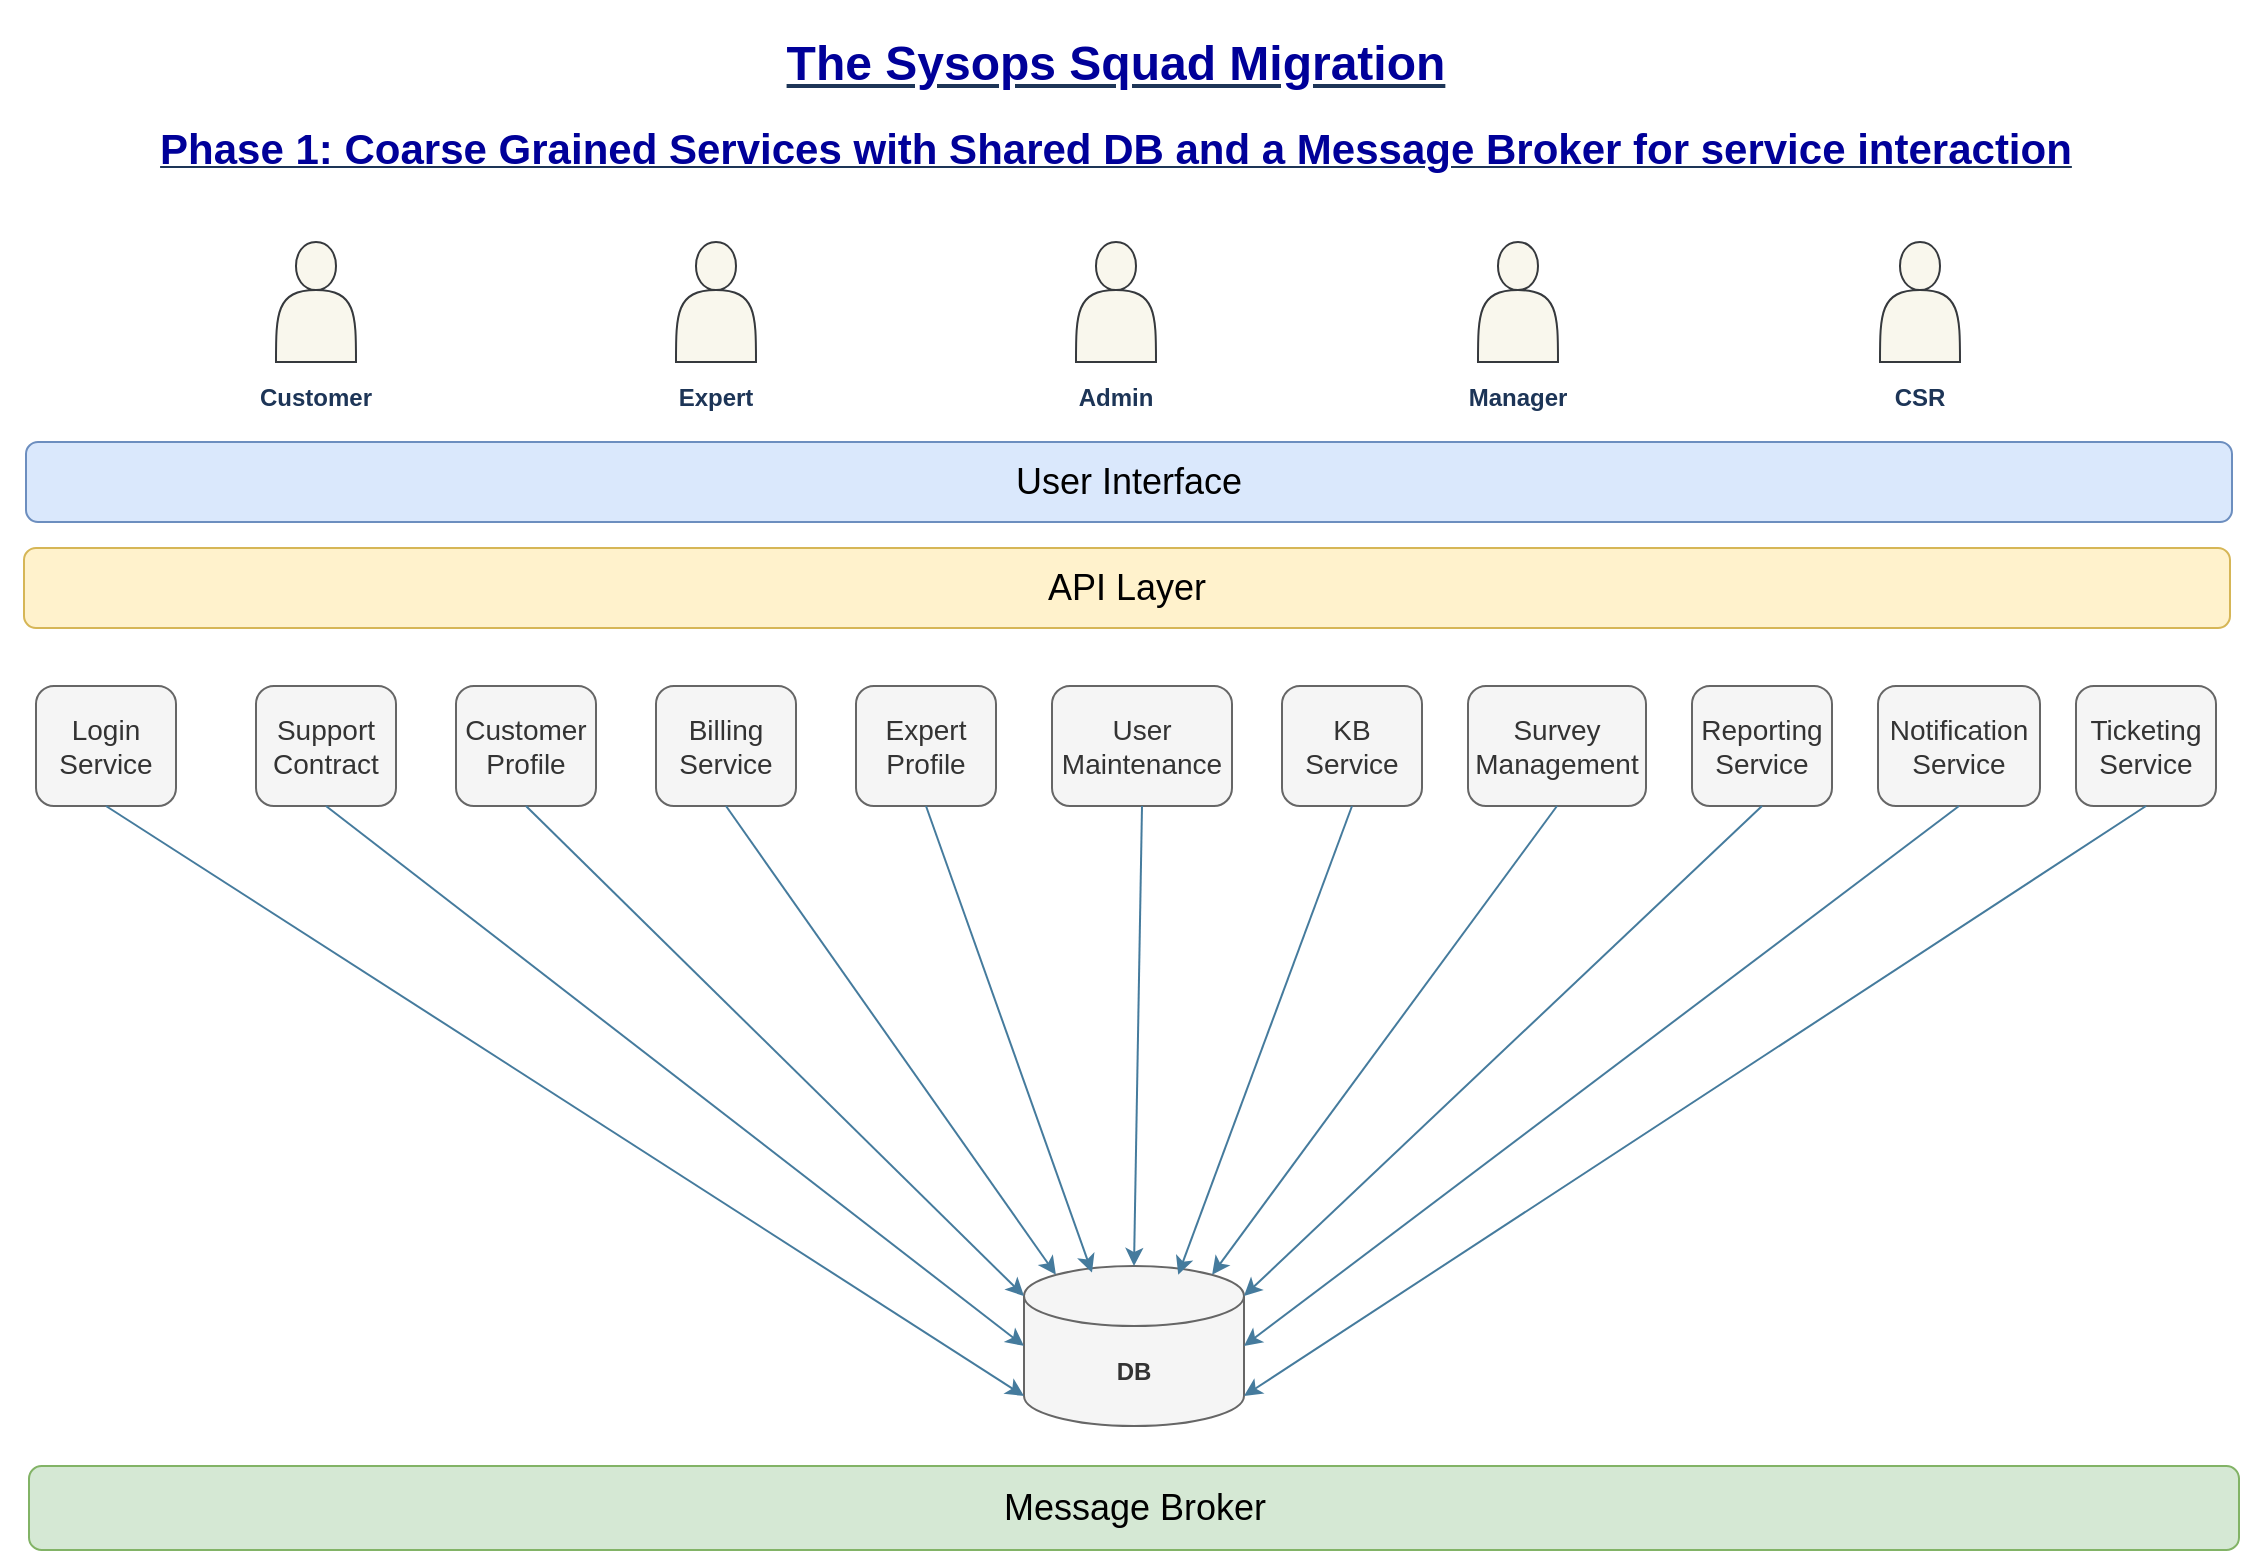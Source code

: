 <mxfile version="14.6.7" type="device" pages="3"><diagram id="LhwuOx1jGG8K37F5Kh5J" name="Phase-1"><mxGraphModel dx="1221" dy="645" grid="0" gridSize="10" guides="1" tooltips="1" connect="1" arrows="1" fold="1" page="1" pageScale="1" pageWidth="1169" pageHeight="827" background="none" math="0" shadow="0"><root><mxCell id="0"/><mxCell id="1" parent="0"/><object label="&lt;font style=&quot;font-size: 18px&quot;&gt;User Interface&lt;/font&gt;" id="Z6jvnQthbFWXzdp7QCZU-5"><mxCell style="whiteSpace=wrap;html=1;rounded=1;fillColor=#dae8fc;strokeColor=#6c8ebf;" parent="1" vertex="1"><mxGeometry x="35" y="243" width="1103" height="40" as="geometry"/></mxCell></object><mxCell id="Z6jvnQthbFWXzdp7QCZU-6" value="" style="shape=actor;whiteSpace=wrap;html=1;rounded=1;strokeColor=#36393d;fillColor=#f9f7ed;align=center;" parent="1" vertex="1"><mxGeometry x="160" y="143" width="40" height="60" as="geometry"/></mxCell><mxCell id="Z6jvnQthbFWXzdp7QCZU-7" value="" style="shape=actor;whiteSpace=wrap;html=1;rounded=1;strokeColor=#36393d;fillColor=#f9f7ed;" parent="1" vertex="1"><mxGeometry x="360" y="143" width="40" height="60" as="geometry"/></mxCell><mxCell id="Z6jvnQthbFWXzdp7QCZU-8" value="" style="shape=actor;whiteSpace=wrap;html=1;rounded=1;strokeColor=#36393d;fillColor=#f9f7ed;" parent="1" vertex="1"><mxGeometry x="560" y="143" width="40" height="60" as="geometry"/></mxCell><mxCell id="Z6jvnQthbFWXzdp7QCZU-9" value="" style="shape=actor;whiteSpace=wrap;html=1;rounded=1;strokeColor=#36393d;fillColor=#f9f7ed;" parent="1" vertex="1"><mxGeometry x="761" y="143" width="40" height="60" as="geometry"/></mxCell><mxCell id="Z6jvnQthbFWXzdp7QCZU-10" value="" style="shape=actor;whiteSpace=wrap;html=1;rounded=1;strokeColor=#36393d;fillColor=#f9f7ed;" parent="1" vertex="1"><mxGeometry x="962" y="143" width="40" height="60" as="geometry"/></mxCell><mxCell id="Z6jvnQthbFWXzdp7QCZU-11" value="&lt;b&gt;Admin&lt;/b&gt;" style="text;html=1;strokeColor=none;fillColor=none;align=center;verticalAlign=middle;whiteSpace=wrap;rounded=0;fontColor=#1D3557;" parent="1" vertex="1"><mxGeometry x="560" y="211" width="40" height="20" as="geometry"/></mxCell><mxCell id="Z6jvnQthbFWXzdp7QCZU-12" value="&lt;b&gt;Expert&lt;/b&gt;" style="text;html=1;strokeColor=none;fillColor=none;align=center;verticalAlign=middle;whiteSpace=wrap;rounded=0;fontColor=#1D3557;" parent="1" vertex="1"><mxGeometry x="360" y="211" width="40" height="20" as="geometry"/></mxCell><mxCell id="Z6jvnQthbFWXzdp7QCZU-14" value="&lt;b&gt;Customer&lt;/b&gt;" style="text;html=1;strokeColor=none;fillColor=none;align=center;verticalAlign=middle;whiteSpace=wrap;rounded=0;fontColor=#1D3557;" parent="1" vertex="1"><mxGeometry x="160" y="211" width="40" height="20" as="geometry"/></mxCell><mxCell id="Z6jvnQthbFWXzdp7QCZU-15" value="&lt;b&gt;Manager&lt;/b&gt;" style="text;html=1;strokeColor=none;fillColor=none;align=center;verticalAlign=middle;whiteSpace=wrap;rounded=0;fontColor=#1D3557;" parent="1" vertex="1"><mxGeometry x="761" y="211" width="40" height="20" as="geometry"/></mxCell><mxCell id="Z6jvnQthbFWXzdp7QCZU-16" value="&lt;b&gt;CSR&lt;/b&gt;" style="text;html=1;strokeColor=none;fillColor=none;align=center;verticalAlign=middle;whiteSpace=wrap;rounded=0;fontColor=#1D3557;" parent="1" vertex="1"><mxGeometry x="962" y="211" width="40" height="20" as="geometry"/></mxCell><mxCell id="Z6jvnQthbFWXzdp7QCZU-17" value="&lt;b&gt;DB&lt;/b&gt;" style="shape=cylinder3;whiteSpace=wrap;html=1;boundedLbl=1;backgroundOutline=1;size=15;rounded=1;fillColor=#f5f5f5;strokeColor=#666666;fontColor=#333333;" parent="1" vertex="1"><mxGeometry x="534" y="655" width="110" height="80" as="geometry"/></mxCell><mxCell id="Z6jvnQthbFWXzdp7QCZU-18" value="&lt;font style=&quot;font-size: 14px&quot;&gt;Login&lt;br&gt;Service&lt;/font&gt;" style="rounded=1;whiteSpace=wrap;html=1;fontColor=#333333;strokeColor=#666666;fillColor=#f5f5f5;" parent="1" vertex="1"><mxGeometry x="40" y="365" width="70" height="60" as="geometry"/></mxCell><mxCell id="Z6jvnQthbFWXzdp7QCZU-19" value="&lt;span style=&quot;font-size: 14px&quot;&gt;Support Contract&lt;/span&gt;" style="rounded=1;whiteSpace=wrap;html=1;fontColor=#333333;strokeColor=#666666;fillColor=#f5f5f5;" parent="1" vertex="1"><mxGeometry x="150" y="365" width="70" height="60" as="geometry"/></mxCell><mxCell id="Z6jvnQthbFWXzdp7QCZU-20" value="&lt;span style=&quot;font-size: 14px&quot;&gt;Customer Profile&lt;/span&gt;" style="rounded=1;whiteSpace=wrap;html=1;fontColor=#333333;strokeColor=#666666;fillColor=#f5f5f5;" parent="1" vertex="1"><mxGeometry x="250" y="365" width="70" height="60" as="geometry"/></mxCell><mxCell id="Z6jvnQthbFWXzdp7QCZU-21" value="&lt;font style=&quot;font-size: 14px&quot;&gt;Billing&lt;br&gt;Service&lt;/font&gt;" style="rounded=1;whiteSpace=wrap;html=1;fontColor=#333333;strokeColor=#666666;fillColor=#f5f5f5;" parent="1" vertex="1"><mxGeometry x="350" y="365" width="70" height="60" as="geometry"/></mxCell><mxCell id="Z6jvnQthbFWXzdp7QCZU-22" value="&lt;span style=&quot;font-size: 14px&quot;&gt;Expert Profile&lt;/span&gt;" style="rounded=1;whiteSpace=wrap;html=1;fontColor=#333333;strokeColor=#666666;fillColor=#f5f5f5;" parent="1" vertex="1"><mxGeometry x="450" y="365" width="70" height="60" as="geometry"/></mxCell><mxCell id="Z6jvnQthbFWXzdp7QCZU-23" value="&lt;span style=&quot;font-size: 14px&quot;&gt;User Maintenance&lt;/span&gt;" style="rounded=1;whiteSpace=wrap;html=1;fontColor=#333333;strokeColor=#666666;fillColor=#f5f5f5;" parent="1" vertex="1"><mxGeometry x="548" y="365" width="90" height="60" as="geometry"/></mxCell><mxCell id="Z6jvnQthbFWXzdp7QCZU-24" value="&lt;font style=&quot;font-size: 14px&quot;&gt;KB&lt;br&gt;Service&lt;/font&gt;" style="rounded=1;whiteSpace=wrap;html=1;fontColor=#333333;strokeColor=#666666;fillColor=#f5f5f5;" parent="1" vertex="1"><mxGeometry x="663" y="365" width="70" height="60" as="geometry"/></mxCell><mxCell id="Z6jvnQthbFWXzdp7QCZU-25" value="&lt;span style=&quot;font-size: 14px&quot;&gt;Survey Management&lt;/span&gt;" style="rounded=1;whiteSpace=wrap;html=1;fontColor=#333333;strokeColor=#666666;fillColor=#f5f5f5;" parent="1" vertex="1"><mxGeometry x="756" y="365" width="89" height="60" as="geometry"/></mxCell><mxCell id="Z6jvnQthbFWXzdp7QCZU-26" value="&lt;font style=&quot;font-size: 14px&quot;&gt;Reporting&lt;br&gt;Service&lt;/font&gt;" style="rounded=1;whiteSpace=wrap;html=1;fontColor=#333333;strokeColor=#666666;fillColor=#f5f5f5;" parent="1" vertex="1"><mxGeometry x="868" y="365" width="70" height="60" as="geometry"/></mxCell><mxCell id="Z6jvnQthbFWXzdp7QCZU-27" value="&lt;font style=&quot;font-size: 14px&quot;&gt;Notification&lt;br&gt;Service&lt;/font&gt;" style="rounded=1;whiteSpace=wrap;html=1;fontColor=#333333;strokeColor=#666666;fillColor=#f5f5f5;" parent="1" vertex="1"><mxGeometry x="961" y="365" width="81" height="60" as="geometry"/></mxCell><mxCell id="Z6jvnQthbFWXzdp7QCZU-28" value="&lt;font style=&quot;font-size: 14px&quot;&gt;Ticketing&lt;br&gt;Service&lt;/font&gt;" style="rounded=1;whiteSpace=wrap;html=1;fontColor=#333333;strokeColor=#666666;fillColor=#f5f5f5;" parent="1" vertex="1"><mxGeometry x="1060" y="365" width="70" height="60" as="geometry"/></mxCell><mxCell id="Z6jvnQthbFWXzdp7QCZU-29" value="" style="endArrow=classic;html=1;fontColor=#1D3557;strokeColor=#457B9D;fillColor=#A8DADC;entryX=0;entryY=1;entryDx=0;entryDy=-15;entryPerimeter=0;exitX=0.5;exitY=1;exitDx=0;exitDy=0;" parent="1" source="Z6jvnQthbFWXzdp7QCZU-18" target="Z6jvnQthbFWXzdp7QCZU-17" edge="1"><mxGeometry width="50" height="50" relative="1" as="geometry"><mxPoint x="510" y="515" as="sourcePoint"/><mxPoint x="560" y="465" as="targetPoint"/></mxGeometry></mxCell><mxCell id="Z6jvnQthbFWXzdp7QCZU-30" value="" style="endArrow=classic;html=1;fontColor=#1D3557;strokeColor=#457B9D;fillColor=#A8DADC;entryX=0;entryY=0;entryDx=0;entryDy=15;entryPerimeter=0;exitX=0.5;exitY=1;exitDx=0;exitDy=0;" parent="1" source="Z6jvnQthbFWXzdp7QCZU-20" target="Z6jvnQthbFWXzdp7QCZU-17" edge="1"><mxGeometry width="50" height="50" relative="1" as="geometry"><mxPoint x="85" y="435" as="sourcePoint"/><mxPoint x="535" y="692.5" as="targetPoint"/></mxGeometry></mxCell><mxCell id="Z6jvnQthbFWXzdp7QCZU-31" value="" style="endArrow=classic;html=1;fontColor=#1D3557;strokeColor=#457B9D;fillColor=#A8DADC;entryX=0.145;entryY=0;entryDx=0;entryDy=4.35;entryPerimeter=0;exitX=0.5;exitY=1;exitDx=0;exitDy=0;" parent="1" source="Z6jvnQthbFWXzdp7QCZU-21" target="Z6jvnQthbFWXzdp7QCZU-17" edge="1"><mxGeometry width="50" height="50" relative="1" as="geometry"><mxPoint x="95" y="445" as="sourcePoint"/><mxPoint x="545" y="702.5" as="targetPoint"/></mxGeometry></mxCell><mxCell id="Z6jvnQthbFWXzdp7QCZU-32" value="" style="endArrow=classic;html=1;fontColor=#1D3557;strokeColor=#457B9D;fillColor=#A8DADC;entryX=0.309;entryY=0.041;entryDx=0;entryDy=0;entryPerimeter=0;exitX=0.5;exitY=1;exitDx=0;exitDy=0;" parent="1" source="Z6jvnQthbFWXzdp7QCZU-22" target="Z6jvnQthbFWXzdp7QCZU-17" edge="1"><mxGeometry width="50" height="50" relative="1" as="geometry"><mxPoint x="105" y="455" as="sourcePoint"/><mxPoint x="555" y="712.5" as="targetPoint"/></mxGeometry></mxCell><mxCell id="Z6jvnQthbFWXzdp7QCZU-33" value="" style="endArrow=classic;html=1;fontColor=#1D3557;strokeColor=#457B9D;fillColor=#A8DADC;entryX=0.5;entryY=0;entryDx=0;entryDy=0;entryPerimeter=0;exitX=0.5;exitY=1;exitDx=0;exitDy=0;" parent="1" source="Z6jvnQthbFWXzdp7QCZU-23" target="Z6jvnQthbFWXzdp7QCZU-17" edge="1"><mxGeometry width="50" height="50" relative="1" as="geometry"><mxPoint x="115" y="465" as="sourcePoint"/><mxPoint x="565" y="722.5" as="targetPoint"/></mxGeometry></mxCell><mxCell id="Z6jvnQthbFWXzdp7QCZU-34" value="" style="endArrow=classic;html=1;fontColor=#1D3557;strokeColor=#457B9D;fillColor=#A8DADC;entryX=0.701;entryY=0.054;entryDx=0;entryDy=0;entryPerimeter=0;exitX=0.5;exitY=1;exitDx=0;exitDy=0;" parent="1" source="Z6jvnQthbFWXzdp7QCZU-24" target="Z6jvnQthbFWXzdp7QCZU-17" edge="1"><mxGeometry width="50" height="50" relative="1" as="geometry"><mxPoint x="125" y="475" as="sourcePoint"/><mxPoint x="575" y="732.5" as="targetPoint"/></mxGeometry></mxCell><mxCell id="Z6jvnQthbFWXzdp7QCZU-35" value="" style="endArrow=classic;html=1;fontColor=#1D3557;strokeColor=#457B9D;fillColor=#A8DADC;entryX=0.855;entryY=0;entryDx=0;entryDy=4.35;entryPerimeter=0;exitX=0.5;exitY=1;exitDx=0;exitDy=0;" parent="1" source="Z6jvnQthbFWXzdp7QCZU-25" target="Z6jvnQthbFWXzdp7QCZU-17" edge="1"><mxGeometry width="50" height="50" relative="1" as="geometry"><mxPoint x="135" y="485" as="sourcePoint"/><mxPoint x="585" y="742.5" as="targetPoint"/></mxGeometry></mxCell><mxCell id="Z6jvnQthbFWXzdp7QCZU-36" value="" style="endArrow=classic;html=1;fontColor=#1D3557;strokeColor=#457B9D;fillColor=#A8DADC;entryX=1;entryY=0;entryDx=0;entryDy=15;entryPerimeter=0;exitX=0.5;exitY=1;exitDx=0;exitDy=0;" parent="1" source="Z6jvnQthbFWXzdp7QCZU-26" target="Z6jvnQthbFWXzdp7QCZU-17" edge="1"><mxGeometry width="50" height="50" relative="1" as="geometry"><mxPoint x="145" y="495" as="sourcePoint"/><mxPoint x="595" y="752.5" as="targetPoint"/></mxGeometry></mxCell><mxCell id="Z6jvnQthbFWXzdp7QCZU-37" value="" style="endArrow=classic;html=1;fontColor=#1D3557;strokeColor=#457B9D;fillColor=#A8DADC;exitX=0.5;exitY=1;exitDx=0;exitDy=0;entryX=1;entryY=0.5;entryDx=0;entryDy=0;entryPerimeter=0;" parent="1" source="Z6jvnQthbFWXzdp7QCZU-27" target="Z6jvnQthbFWXzdp7QCZU-17" edge="1"><mxGeometry width="50" height="50" relative="1" as="geometry"><mxPoint x="155" y="505" as="sourcePoint"/><mxPoint x="635" y="705" as="targetPoint"/></mxGeometry></mxCell><mxCell id="Z6jvnQthbFWXzdp7QCZU-38" value="" style="endArrow=classic;html=1;fontColor=#1D3557;strokeColor=#457B9D;fillColor=#A8DADC;entryX=1;entryY=1;entryDx=0;entryDy=-15;entryPerimeter=0;exitX=0.5;exitY=1;exitDx=0;exitDy=0;" parent="1" source="Z6jvnQthbFWXzdp7QCZU-28" target="Z6jvnQthbFWXzdp7QCZU-17" edge="1"><mxGeometry width="50" height="50" relative="1" as="geometry"><mxPoint x="165" y="515" as="sourcePoint"/><mxPoint x="615" y="772.5" as="targetPoint"/></mxGeometry></mxCell><mxCell id="Z6jvnQthbFWXzdp7QCZU-39" value="" style="endArrow=classic;html=1;fontColor=#1D3557;strokeColor=#457B9D;fillColor=#A8DADC;entryX=0;entryY=0.5;entryDx=0;entryDy=0;entryPerimeter=0;exitX=0.5;exitY=1;exitDx=0;exitDy=0;" parent="1" source="Z6jvnQthbFWXzdp7QCZU-19" target="Z6jvnQthbFWXzdp7QCZU-17" edge="1"><mxGeometry width="50" height="50" relative="1" as="geometry"><mxPoint x="85" y="435" as="sourcePoint"/><mxPoint x="544" y="730" as="targetPoint"/></mxGeometry></mxCell><mxCell id="Z6jvnQthbFWXzdp7QCZU-40" value="&lt;h1&gt;&lt;b style=&quot;color: rgb(0 , 0 , 153)&quot;&gt;&lt;font style=&quot;font-size: 24px&quot;&gt;The Sysops Squad Migration&lt;/font&gt;&lt;/b&gt;&lt;/h1&gt;&lt;h3&gt;&lt;font color=&quot;#000099&quot; size=&quot;1&quot;&gt;&lt;b style=&quot;font-size: 21px&quot;&gt;&lt;span&gt;Phase 1: Coarse Grained Services with Shared DB and a Message Broker for service interaction&lt;/span&gt;&lt;/b&gt;&lt;/font&gt;&lt;/h3&gt;" style="text;html=1;strokeColor=none;fillColor=none;align=center;verticalAlign=middle;whiteSpace=wrap;rounded=0;fontColor=#1D3557;fontStyle=4" parent="1" vertex="1"><mxGeometry x="22" y="29" width="1116" height="87" as="geometry"/></mxCell><mxCell id="t8Y5o7l5IMsXLaNZhauS-1" value="" style="group" vertex="1" connectable="0" parent="1"><mxGeometry x="36.5" y="755" width="1105" height="42" as="geometry"/></mxCell><object label="&lt;font style=&quot;font-size: 18px&quot;&gt;Message Broker&lt;/font&gt;" id="t8Y5o7l5IMsXLaNZhauS-2"><mxCell style="whiteSpace=wrap;html=1;rounded=1;strokeColor=#82b366;fillColor=#d5e8d4;glass=0;horizontal=1;verticalAlign=middle;" vertex="1" parent="t8Y5o7l5IMsXLaNZhauS-1"><mxGeometry width="1105" height="42" as="geometry"/></mxCell></object><object label="&lt;font style=&quot;font-size: 18px&quot;&gt;API Layer&lt;/font&gt;" id="A0sjVrGa6ltMRmCdG_G4-1"><mxCell style="whiteSpace=wrap;html=1;rounded=1;fillColor=#fff2cc;strokeColor=#d6b656;" vertex="1" parent="1"><mxGeometry x="34" y="296" width="1103" height="40" as="geometry"/></mxCell></object></root></mxGraphModel></diagram><diagram id="9CV2JRv79M6mb672H_kt" name="Phase-2"><mxGraphModel dx="1221" dy="645" grid="0" gridSize="10" guides="1" tooltips="1" connect="1" arrows="1" fold="1" page="1" pageScale="1" pageWidth="1169" pageHeight="827" math="0" shadow="0"><root><mxCell id="Gu-ob5bR3g6yDozI9lNy-0"/><mxCell id="Gu-ob5bR3g6yDozI9lNy-1" parent="Gu-ob5bR3g6yDozI9lNy-0"/><mxCell id="Gu-ob5bR3g6yDozI9lNy-2" value="" style="group" vertex="1" connectable="0" parent="Gu-ob5bR3g6yDozI9lNy-1"><mxGeometry x="33" y="519" width="1105" height="42" as="geometry"/></mxCell><object label="&lt;font style=&quot;font-size: 18px&quot;&gt;Message Broker&lt;/font&gt;" id="Gu-ob5bR3g6yDozI9lNy-3"><mxCell style="whiteSpace=wrap;html=1;rounded=1;strokeColor=#82b366;fillColor=#d5e8d4;glass=0;horizontal=1;verticalAlign=middle;" vertex="1" parent="Gu-ob5bR3g6yDozI9lNy-2"><mxGeometry width="1105" height="42" as="geometry"/></mxCell></object><object label="&lt;font style=&quot;font-size: 18px&quot;&gt;UI&lt;/font&gt;" id="Gu-ob5bR3g6yDozI9lNy-4"><mxCell style="whiteSpace=wrap;html=1;rounded=1;fillColor=#dae8fc;strokeColor=#6c8ebf;" vertex="1" parent="Gu-ob5bR3g6yDozI9lNy-1"><mxGeometry x="35" y="238" width="1103" height="40" as="geometry"/></mxCell></object><mxCell id="Gu-ob5bR3g6yDozI9lNy-5" value="" style="shape=actor;whiteSpace=wrap;html=1;rounded=1;strokeColor=#36393d;fillColor=#f9f7ed;align=center;" vertex="1" parent="Gu-ob5bR3g6yDozI9lNy-1"><mxGeometry x="160" y="141" width="40" height="60" as="geometry"/></mxCell><mxCell id="Gu-ob5bR3g6yDozI9lNy-6" value="" style="shape=actor;whiteSpace=wrap;html=1;rounded=1;strokeColor=#36393d;fillColor=#f9f7ed;" vertex="1" parent="Gu-ob5bR3g6yDozI9lNy-1"><mxGeometry x="360" y="141" width="40" height="60" as="geometry"/></mxCell><mxCell id="Gu-ob5bR3g6yDozI9lNy-7" value="" style="shape=actor;whiteSpace=wrap;html=1;rounded=1;strokeColor=#36393d;fillColor=#f9f7ed;" vertex="1" parent="Gu-ob5bR3g6yDozI9lNy-1"><mxGeometry x="560" y="141" width="40" height="60" as="geometry"/></mxCell><mxCell id="Gu-ob5bR3g6yDozI9lNy-8" value="" style="shape=actor;whiteSpace=wrap;html=1;rounded=1;strokeColor=#36393d;fillColor=#f9f7ed;" vertex="1" parent="Gu-ob5bR3g6yDozI9lNy-1"><mxGeometry x="761" y="141" width="40" height="60" as="geometry"/></mxCell><mxCell id="Gu-ob5bR3g6yDozI9lNy-9" value="" style="shape=actor;whiteSpace=wrap;html=1;rounded=1;strokeColor=#36393d;fillColor=#f9f7ed;" vertex="1" parent="Gu-ob5bR3g6yDozI9lNy-1"><mxGeometry x="962" y="141" width="40" height="60" as="geometry"/></mxCell><mxCell id="Gu-ob5bR3g6yDozI9lNy-10" value="&lt;b&gt;Admin&lt;/b&gt;" style="text;html=1;strokeColor=none;fillColor=none;align=center;verticalAlign=middle;whiteSpace=wrap;rounded=0;fontColor=#1D3557;" vertex="1" parent="Gu-ob5bR3g6yDozI9lNy-1"><mxGeometry x="560" y="209" width="40" height="20" as="geometry"/></mxCell><mxCell id="Gu-ob5bR3g6yDozI9lNy-11" value="&lt;b&gt;Expert&lt;/b&gt;" style="text;html=1;strokeColor=none;fillColor=none;align=center;verticalAlign=middle;whiteSpace=wrap;rounded=0;fontColor=#1D3557;" vertex="1" parent="Gu-ob5bR3g6yDozI9lNy-1"><mxGeometry x="360" y="209" width="40" height="20" as="geometry"/></mxCell><mxCell id="Gu-ob5bR3g6yDozI9lNy-12" value="&lt;b&gt;Customer&lt;/b&gt;" style="text;html=1;strokeColor=none;fillColor=none;align=center;verticalAlign=middle;whiteSpace=wrap;rounded=0;fontColor=#1D3557;" vertex="1" parent="Gu-ob5bR3g6yDozI9lNy-1"><mxGeometry x="160" y="209" width="40" height="20" as="geometry"/></mxCell><mxCell id="Gu-ob5bR3g6yDozI9lNy-13" value="&lt;b&gt;Manager&lt;/b&gt;" style="text;html=1;strokeColor=none;fillColor=none;align=center;verticalAlign=middle;whiteSpace=wrap;rounded=0;fontColor=#1D3557;" vertex="1" parent="Gu-ob5bR3g6yDozI9lNy-1"><mxGeometry x="761" y="209" width="40" height="20" as="geometry"/></mxCell><mxCell id="Gu-ob5bR3g6yDozI9lNy-14" value="&lt;b&gt;CSR&lt;/b&gt;" style="text;html=1;strokeColor=none;fillColor=none;align=center;verticalAlign=middle;whiteSpace=wrap;rounded=0;fontColor=#1D3557;" vertex="1" parent="Gu-ob5bR3g6yDozI9lNy-1"><mxGeometry x="962" y="209" width="40" height="20" as="geometry"/></mxCell><mxCell id="Gu-ob5bR3g6yDozI9lNy-15" value="&lt;font style=&quot;font-size: 14px&quot;&gt;Customer Login&lt;br&gt;Service&lt;/font&gt;" style="rounded=1;whiteSpace=wrap;html=1;fontColor=#333333;strokeColor=#666666;fillColor=#f5f5f5;" vertex="1" parent="Gu-ob5bR3g6yDozI9lNy-1"><mxGeometry x="40" y="332" width="70" height="60" as="geometry"/></mxCell><mxCell id="Gu-ob5bR3g6yDozI9lNy-16" value="&lt;span style=&quot;font-size: 14px&quot;&gt;Customer Profile&lt;/span&gt;" style="rounded=1;whiteSpace=wrap;html=1;fontColor=#333333;strokeColor=#666666;fillColor=#f5f5f5;" vertex="1" parent="Gu-ob5bR3g6yDozI9lNy-1"><mxGeometry x="122" y="332" width="70" height="60" as="geometry"/></mxCell><mxCell id="Gu-ob5bR3g6yDozI9lNy-17" value="&lt;span style=&quot;font-size: 14px&quot;&gt;Expert Profile&lt;/span&gt;" style="rounded=1;whiteSpace=wrap;html=1;fontColor=#333333;strokeColor=#666666;fillColor=#f5f5f5;" vertex="1" parent="Gu-ob5bR3g6yDozI9lNy-1"><mxGeometry x="293" y="332" width="70" height="60" as="geometry"/></mxCell><mxCell id="Gu-ob5bR3g6yDozI9lNy-18" value="&lt;font style=&quot;font-size: 14px&quot;&gt;User Maintenance&lt;/font&gt;" style="rounded=1;whiteSpace=wrap;html=1;fontColor=#333333;strokeColor=#666666;fillColor=#f5f5f5;" vertex="1" parent="Gu-ob5bR3g6yDozI9lNy-1"><mxGeometry x="377" y="332" width="97" height="60" as="geometry"/></mxCell><mxCell id="Gu-ob5bR3g6yDozI9lNy-19" value="&lt;span style=&quot;font-size: 14px&quot;&gt;Billing&lt;/span&gt;&lt;br style=&quot;font-size: 14px&quot;&gt;&lt;span style=&quot;font-size: 14px&quot;&gt;Service&lt;/span&gt;" style="rounded=1;whiteSpace=wrap;html=1;fontColor=#333333;strokeColor=#666666;fillColor=#f5f5f5;" vertex="1" parent="Gu-ob5bR3g6yDozI9lNy-1"><mxGeometry x="491" y="332" width="70" height="60" as="geometry"/></mxCell><mxCell id="Gu-ob5bR3g6yDozI9lNy-20" value="&lt;span style=&quot;font-size: 14px&quot;&gt;Support Contract&lt;/span&gt;" style="rounded=1;whiteSpace=wrap;html=1;fontColor=#333333;strokeColor=#666666;fillColor=#f5f5f5;" vertex="1" parent="Gu-ob5bR3g6yDozI9lNy-1"><mxGeometry x="586" y="332" width="70" height="60" as="geometry"/></mxCell><mxCell id="Gu-ob5bR3g6yDozI9lNy-21" value="&lt;font style=&quot;font-size: 14px&quot;&gt;KB&lt;br&gt;Service&lt;/font&gt;" style="rounded=1;whiteSpace=wrap;html=1;fontColor=#333333;strokeColor=#666666;fillColor=#f5f5f5;" vertex="1" parent="Gu-ob5bR3g6yDozI9lNy-1"><mxGeometry x="670" y="332" width="70" height="60" as="geometry"/></mxCell><mxCell id="Gu-ob5bR3g6yDozI9lNy-22" value="&lt;span style=&quot;font-size: 14px&quot;&gt;Survey Management&lt;/span&gt;" style="rounded=1;whiteSpace=wrap;html=1;fontColor=#333333;strokeColor=#666666;fillColor=#f5f5f5;" vertex="1" parent="Gu-ob5bR3g6yDozI9lNy-1"><mxGeometry x="760" y="332" width="89" height="60" as="geometry"/></mxCell><mxCell id="Gu-ob5bR3g6yDozI9lNy-23" value="&lt;font style=&quot;font-size: 14px&quot;&gt;Reporting&lt;br&gt;Service&lt;/font&gt;" style="rounded=1;whiteSpace=wrap;html=1;fontColor=#333333;strokeColor=#666666;fillColor=#f5f5f5;" vertex="1" parent="Gu-ob5bR3g6yDozI9lNy-1"><mxGeometry x="868" y="332" width="70" height="60" as="geometry"/></mxCell><mxCell id="Gu-ob5bR3g6yDozI9lNy-24" value="&lt;font style=&quot;font-size: 14px&quot;&gt;Notification&lt;br&gt;Service&lt;/font&gt;" style="rounded=1;whiteSpace=wrap;html=1;fontColor=#333333;strokeColor=#666666;fillColor=#f5f5f5;" vertex="1" parent="Gu-ob5bR3g6yDozI9lNy-1"><mxGeometry x="959" y="332" width="81" height="60" as="geometry"/></mxCell><mxCell id="Gu-ob5bR3g6yDozI9lNy-25" value="&lt;font style=&quot;font-size: 14px&quot;&gt;Ticketing&lt;br&gt;Service&lt;/font&gt;" style="rounded=1;whiteSpace=wrap;html=1;fontColor=#333333;strokeColor=#666666;fillColor=#f5f5f5;" vertex="1" parent="Gu-ob5bR3g6yDozI9lNy-1"><mxGeometry x="1060" y="332" width="70" height="60" as="geometry"/></mxCell><mxCell id="Gu-ob5bR3g6yDozI9lNy-26" value="" style="endArrow=classic;html=1;fontColor=#1D3557;strokeColor=#457B9D;fillColor=#A8DADC;entryX=0.145;entryY=0;entryDx=0;entryDy=2.836;entryPerimeter=0;exitX=0.5;exitY=1;exitDx=0;exitDy=0;" edge="1" parent="Gu-ob5bR3g6yDozI9lNy-1" source="Gu-ob5bR3g6yDozI9lNy-15" target="Gu-ob5bR3g6yDozI9lNy-44"><mxGeometry width="50" height="50" relative="1" as="geometry"><mxPoint x="510" y="482" as="sourcePoint"/><mxPoint x="90" y="467" as="targetPoint"/></mxGeometry></mxCell><mxCell id="Gu-ob5bR3g6yDozI9lNy-27" value="" style="endArrow=classic;html=1;fontColor=#1D3557;strokeColor=#457B9D;fillColor=#A8DADC;exitX=0.5;exitY=1;exitDx=0;exitDy=0;entryX=0.5;entryY=0;entryDx=0;entryDy=0;entryPerimeter=0;" edge="1" parent="Gu-ob5bR3g6yDozI9lNy-1" source="Gu-ob5bR3g6yDozI9lNy-17" target="Gu-ob5bR3g6yDozI9lNy-46"><mxGeometry width="50" height="50" relative="1" as="geometry"><mxPoint x="85" y="402" as="sourcePoint"/><mxPoint x="328" y="431" as="targetPoint"/></mxGeometry></mxCell><mxCell id="Gu-ob5bR3g6yDozI9lNy-28" value="" style="endArrow=classic;html=1;fontColor=#1D3557;strokeColor=#457B9D;fillColor=#A8DADC;exitX=0.5;exitY=1;exitDx=0;exitDy=0;entryX=1;entryY=0;entryDx=0;entryDy=9.778;entryPerimeter=0;" edge="1" parent="Gu-ob5bR3g6yDozI9lNy-1" source="Gu-ob5bR3g6yDozI9lNy-18" target="Gu-ob5bR3g6yDozI9lNy-46"><mxGeometry width="50" height="50" relative="1" as="geometry"><mxPoint x="95" y="412" as="sourcePoint"/><mxPoint x="421" y="423" as="targetPoint"/></mxGeometry></mxCell><mxCell id="Gu-ob5bR3g6yDozI9lNy-29" value="" style="endArrow=classic;html=1;fontColor=#1D3557;strokeColor=#457B9D;fillColor=#A8DADC;exitX=0.5;exitY=1;exitDx=0;exitDy=0;entryX=0.145;entryY=0;entryDx=0;entryDy=2.836;entryPerimeter=0;" edge="1" parent="Gu-ob5bR3g6yDozI9lNy-1" source="Gu-ob5bR3g6yDozI9lNy-19" target="Gu-ob5bR3g6yDozI9lNy-42"><mxGeometry width="50" height="50" relative="1" as="geometry"><mxPoint x="105" y="422" as="sourcePoint"/><mxPoint x="551" y="446" as="targetPoint"/></mxGeometry></mxCell><mxCell id="Gu-ob5bR3g6yDozI9lNy-30" value="" style="endArrow=classic;html=1;fontColor=#1D3557;strokeColor=#457B9D;fillColor=#A8DADC;exitX=0.5;exitY=1;exitDx=0;exitDy=0;entryX=0.855;entryY=0;entryDx=0;entryDy=2.836;entryPerimeter=0;" edge="1" parent="Gu-ob5bR3g6yDozI9lNy-1" source="Gu-ob5bR3g6yDozI9lNy-20" target="Gu-ob5bR3g6yDozI9lNy-42"><mxGeometry width="50" height="50" relative="1" as="geometry"><mxPoint x="115" y="432" as="sourcePoint"/><mxPoint x="572" y="449" as="targetPoint"/></mxGeometry></mxCell><mxCell id="Gu-ob5bR3g6yDozI9lNy-31" value="" style="endArrow=classic;html=1;fontColor=#1D3557;strokeColor=#457B9D;fillColor=#A8DADC;entryX=0.5;entryY=0;entryDx=0;entryDy=0;entryPerimeter=0;exitX=0.5;exitY=1;exitDx=0;exitDy=0;" edge="1" parent="Gu-ob5bR3g6yDozI9lNy-1" target="Gu-ob5bR3g6yDozI9lNy-34"><mxGeometry width="50" height="50" relative="1" as="geometry"><mxPoint x="1095" y="392" as="sourcePoint"/><mxPoint x="615" y="739.5" as="targetPoint"/></mxGeometry></mxCell><mxCell id="Gu-ob5bR3g6yDozI9lNy-32" value="" style="endArrow=classic;html=1;fontColor=#1D3557;strokeColor=#457B9D;fillColor=#A8DADC;entryX=0.855;entryY=0;entryDx=0;entryDy=2.836;entryPerimeter=0;exitX=0.5;exitY=1;exitDx=0;exitDy=0;" edge="1" parent="Gu-ob5bR3g6yDozI9lNy-1" source="Gu-ob5bR3g6yDozI9lNy-16" target="Gu-ob5bR3g6yDozI9lNy-44"><mxGeometry width="50" height="50" relative="1" as="geometry"><mxPoint x="85" y="402" as="sourcePoint"/><mxPoint x="95.075" y="456.35" as="targetPoint"/></mxGeometry></mxCell><mxCell id="Gu-ob5bR3g6yDozI9lNy-33" value="&lt;h1&gt;&lt;b style=&quot;color: rgb(0 , 0 , 153)&quot;&gt;&lt;u&gt;&lt;font style=&quot;font-size: 24px&quot;&gt;The Sysops Squad Migration&lt;/font&gt;&lt;/u&gt;&lt;/b&gt;&lt;/h1&gt;&lt;h1&gt;&lt;font color=&quot;#000099&quot; size=&quot;1&quot;&gt;&lt;b&gt;&lt;u style=&quot;font-size: 21px&quot;&gt;Phase 2: Creating a bounded context for certain services and sharing DB with some others&lt;/u&gt;&lt;/b&gt;&lt;/font&gt;&lt;/h1&gt;" style="text;html=1;strokeColor=none;fillColor=none;align=center;verticalAlign=middle;whiteSpace=wrap;rounded=0;fontColor=#1D3557;" vertex="1" parent="Gu-ob5bR3g6yDozI9lNy-1"><mxGeometry x="43" y="17" width="1074" height="95" as="geometry"/></mxCell><mxCell id="Gu-ob5bR3g6yDozI9lNy-34" value="&lt;b&gt;DB&lt;/b&gt;" style="shape=cylinder3;whiteSpace=wrap;html=1;boundedLbl=1;backgroundOutline=1;size=9.778;rounded=1;fillColor=#f5f5f5;strokeColor=#666666;fontColor=#333333;" vertex="1" parent="Gu-ob5bR3g6yDozI9lNy-1"><mxGeometry x="1074.5" y="441" width="41" height="64" as="geometry"/></mxCell><mxCell id="Gu-ob5bR3g6yDozI9lNy-35" value="" style="endArrow=classic;html=1;fontColor=#1D3557;strokeColor=#457B9D;fillColor=#A8DADC;entryX=0.5;entryY=0;entryDx=0;entryDy=0;entryPerimeter=0;exitX=0.5;exitY=1;exitDx=0;exitDy=0;" edge="1" parent="Gu-ob5bR3g6yDozI9lNy-1" source="Gu-ob5bR3g6yDozI9lNy-23" target="Gu-ob5bR3g6yDozI9lNy-36"><mxGeometry width="50" height="50" relative="1" as="geometry"><mxPoint x="903" y="392" as="sourcePoint"/><mxPoint x="423" y="739.5" as="targetPoint"/></mxGeometry></mxCell><mxCell id="Gu-ob5bR3g6yDozI9lNy-36" value="&lt;b&gt;DB&lt;/b&gt;" style="shape=cylinder3;whiteSpace=wrap;html=1;boundedLbl=1;backgroundOutline=1;size=9.778;rounded=1;fillColor=#f5f5f5;strokeColor=#666666;fontColor=#333333;" vertex="1" parent="Gu-ob5bR3g6yDozI9lNy-1"><mxGeometry x="882.5" y="441" width="41" height="64" as="geometry"/></mxCell><mxCell id="Gu-ob5bR3g6yDozI9lNy-38" value="" style="endArrow=classic;html=1;fontColor=#1D3557;strokeColor=#457B9D;fillColor=#A8DADC;entryX=0.5;entryY=0;entryDx=0;entryDy=0;entryPerimeter=0;exitX=0.5;exitY=1;exitDx=0;exitDy=0;" edge="1" parent="Gu-ob5bR3g6yDozI9lNy-1" source="Gu-ob5bR3g6yDozI9lNy-22" target="Gu-ob5bR3g6yDozI9lNy-39"><mxGeometry width="50" height="50" relative="1" as="geometry"><mxPoint x="888" y="402" as="sourcePoint"/><mxPoint x="408" y="749.5" as="targetPoint"/></mxGeometry></mxCell><mxCell id="Gu-ob5bR3g6yDozI9lNy-39" value="&lt;b&gt;DB&lt;/b&gt;" style="shape=cylinder3;whiteSpace=wrap;html=1;boundedLbl=1;backgroundOutline=1;size=9.778;rounded=1;fillColor=#f5f5f5;strokeColor=#666666;fontColor=#333333;" vertex="1" parent="Gu-ob5bR3g6yDozI9lNy-1"><mxGeometry x="784" y="441" width="41" height="64" as="geometry"/></mxCell><mxCell id="Gu-ob5bR3g6yDozI9lNy-40" value="" style="endArrow=classic;html=1;fontColor=#1D3557;strokeColor=#457B9D;fillColor=#A8DADC;entryX=0.5;entryY=0;entryDx=0;entryDy=0;entryPerimeter=0;exitX=0.5;exitY=1;exitDx=0;exitDy=0;" edge="1" parent="Gu-ob5bR3g6yDozI9lNy-1" source="Gu-ob5bR3g6yDozI9lNy-21" target="Gu-ob5bR3g6yDozI9lNy-41"><mxGeometry width="50" height="50" relative="1" as="geometry"><mxPoint x="698" y="394" as="sourcePoint"/><mxPoint x="218" y="741.5" as="targetPoint"/></mxGeometry></mxCell><mxCell id="Gu-ob5bR3g6yDozI9lNy-41" value="&lt;b&gt;DB&lt;/b&gt;" style="shape=cylinder3;whiteSpace=wrap;html=1;boundedLbl=1;backgroundOutline=1;size=9.778;rounded=1;fillColor=#f5f5f5;strokeColor=#666666;fontColor=#333333;" vertex="1" parent="Gu-ob5bR3g6yDozI9lNy-1"><mxGeometry x="684.5" y="443" width="41" height="64" as="geometry"/></mxCell><mxCell id="Gu-ob5bR3g6yDozI9lNy-42" value="&lt;b&gt;DB&lt;/b&gt;" style="shape=cylinder3;whiteSpace=wrap;html=1;boundedLbl=1;backgroundOutline=1;size=9.778;rounded=1;fillColor=#f5f5f5;strokeColor=#666666;fontColor=#333333;" vertex="1" parent="Gu-ob5bR3g6yDozI9lNy-1"><mxGeometry x="554" y="443" width="41" height="64" as="geometry"/></mxCell><mxCell id="Gu-ob5bR3g6yDozI9lNy-43" value="&lt;font style=&quot;font-size: 14px&quot;&gt;Internal User Login&lt;br&gt;Service&lt;/font&gt;" style="rounded=1;whiteSpace=wrap;html=1;fontColor=#333333;strokeColor=#666666;fillColor=#f5f5f5;" vertex="1" parent="Gu-ob5bR3g6yDozI9lNy-1"><mxGeometry x="208" y="332" width="70" height="60" as="geometry"/></mxCell><mxCell id="Gu-ob5bR3g6yDozI9lNy-44" value="&lt;b&gt;DB&lt;/b&gt;" style="shape=cylinder3;whiteSpace=wrap;html=1;boundedLbl=1;backgroundOutline=1;size=9.778;rounded=1;fillColor=#f5f5f5;strokeColor=#666666;fontColor=#333333;" vertex="1" parent="Gu-ob5bR3g6yDozI9lNy-1"><mxGeometry x="94" y="441" width="41" height="64" as="geometry"/></mxCell><mxCell id="Gu-ob5bR3g6yDozI9lNy-45" value="" style="endArrow=classic;html=1;fontColor=#1D3557;strokeColor=#457B9D;fillColor=#A8DADC;exitX=0.5;exitY=1;exitDx=0;exitDy=0;entryX=0;entryY=0;entryDx=0;entryDy=9.778;entryPerimeter=0;" edge="1" parent="Gu-ob5bR3g6yDozI9lNy-1" source="Gu-ob5bR3g6yDozI9lNy-43" target="Gu-ob5bR3g6yDozI9lNy-46"><mxGeometry width="50" height="50" relative="1" as="geometry"><mxPoint x="338" y="402" as="sourcePoint"/><mxPoint x="295" y="441" as="targetPoint"/></mxGeometry></mxCell><mxCell id="Gu-ob5bR3g6yDozI9lNy-46" value="&lt;b&gt;DB&lt;/b&gt;" style="shape=cylinder3;whiteSpace=wrap;html=1;boundedLbl=1;backgroundOutline=1;size=9.778;rounded=1;fillColor=#f5f5f5;strokeColor=#666666;fontColor=#333333;" vertex="1" parent="Gu-ob5bR3g6yDozI9lNy-1"><mxGeometry x="308" y="439" width="41" height="64" as="geometry"/></mxCell><mxCell id="Gu-ob5bR3g6yDozI9lNy-47" value="Separated Customer Login from Internal User Login to be able to maintain and manage them separately" style="shape=note;whiteSpace=wrap;html=1;backgroundOutline=1;darkOpacity=0.05;glass=0;fillColor=#ffffff;fontStyle=3;fontColor=#7EA6E0;fontSize=14;" vertex="1" parent="Gu-ob5bR3g6yDozI9lNy-1"><mxGeometry x="79" y="637" width="229" height="122" as="geometry"/></mxCell><object label="&lt;font style=&quot;font-size: 18px&quot;&gt;API Layer&lt;/font&gt;" id="Gu-ob5bR3g6yDozI9lNy-48"><mxCell style="whiteSpace=wrap;html=1;rounded=1;fillColor=#fff2cc;strokeColor=#d6b656;" vertex="1" parent="Gu-ob5bR3g6yDozI9lNy-1"><mxGeometry x="34" y="283" width="1103" height="40" as="geometry"/></mxCell></object><mxCell id="Gu-ob5bR3g6yDozI9lNy-49" value="Customer Micro-frontend" style="rounded=0;whiteSpace=wrap;html=1;glass=0;fontSize=14;fillColor=#b0e3e6;strokeColor=#0e8088;" vertex="1" parent="Gu-ob5bR3g6yDozI9lNy-1"><mxGeometry x="45" y="244" width="204" height="26" as="geometry"/></mxCell><mxCell id="Gu-ob5bR3g6yDozI9lNy-50" value="Internal User Micro-frontend" style="rounded=0;whiteSpace=wrap;html=1;glass=0;fontSize=14;fillColor=#e1d5e7;strokeColor=#9673a6;" vertex="1" parent="Gu-ob5bR3g6yDozI9lNy-1"><mxGeometry x="371" y="244" width="190" height="26" as="geometry"/></mxCell><mxCell id="PWgktXxDoiaOk5XqIIeU-2" value="" style="endArrow=classic;html=1;fontColor=#1D3557;strokeColor=#457B9D;fillColor=#A8DADC;entryX=0.5;entryY=0;entryDx=0;entryDy=0;entryPerimeter=0;exitX=0.5;exitY=1;exitDx=0;exitDy=0;" edge="1" parent="Gu-ob5bR3g6yDozI9lNy-1" target="PWgktXxDoiaOk5XqIIeU-3" source="Gu-ob5bR3g6yDozI9lNy-24"><mxGeometry width="50" height="50" relative="1" as="geometry"><mxPoint x="911" y="402" as="sourcePoint"/><mxPoint x="431" y="749.5" as="targetPoint"/></mxGeometry></mxCell><mxCell id="PWgktXxDoiaOk5XqIIeU-3" value="&lt;b&gt;DB&lt;/b&gt;" style="shape=cylinder3;whiteSpace=wrap;html=1;boundedLbl=1;backgroundOutline=1;size=9.778;rounded=1;fillColor=#f5f5f5;strokeColor=#666666;fontColor=#333333;" vertex="1" parent="Gu-ob5bR3g6yDozI9lNy-1"><mxGeometry x="979" y="439" width="41" height="64" as="geometry"/></mxCell></root></mxGraphModel></diagram><diagram id="gZhdxT2iOblU_4KlkqP3" name="Phase-3"><mxGraphModel dx="1221" dy="578" grid="0" gridSize="10" guides="1" tooltips="1" connect="1" arrows="1" fold="1" page="1" pageScale="1" pageWidth="1169" pageHeight="827" math="0" shadow="0"><root><mxCell id="NPA_ig7wEdR_bPkQrnY--0"/><mxCell id="NPA_ig7wEdR_bPkQrnY--1" parent="NPA_ig7wEdR_bPkQrnY--0"/><mxCell id="AdhtqsSVZp3pSpNUr0fW-0" value="&lt;h1&gt;&lt;b style=&quot;color: rgb(0 , 0 , 153)&quot;&gt;&lt;u&gt;&lt;font style=&quot;font-size: 24px&quot;&gt;The Sysops Squad Migration&lt;/font&gt;&lt;/u&gt;&lt;/b&gt;&lt;/h1&gt;&lt;h1&gt;&lt;font color=&quot;#000099&quot; size=&quot;1&quot;&gt;&lt;b&gt;&lt;u&gt;&lt;span style=&quot;font-size: 21px&quot;&gt;Phase 3: Break down Ticketing Service into a Microservice and host it on a cloud platform&lt;/span&gt;&lt;br&gt;&lt;i style=&quot;font-size: 18px&quot;&gt;(with the rest of the architecture remaining untouched)&lt;/i&gt;&lt;/u&gt;&lt;/b&gt;&lt;/font&gt;&lt;/h1&gt;" style="text;html=1;strokeColor=none;fillColor=none;align=center;verticalAlign=middle;whiteSpace=wrap;rounded=0;fontColor=#1D3557;" vertex="1" parent="NPA_ig7wEdR_bPkQrnY--1"><mxGeometry x="43" y="20" width="1074" height="95" as="geometry"/></mxCell><mxCell id="0QcnvNRe3OaaWSVI93b4-1" value="" style="endArrow=classic;html=1;fontColor=#1D3557;strokeColor=#457B9D;fillColor=#A8DADC;entryX=0.145;entryY=0;entryDx=0;entryDy=2.836;entryPerimeter=0;exitX=0;exitY=0;exitDx=138;exitDy=113.5;exitPerimeter=0;" edge="1" parent="NPA_ig7wEdR_bPkQrnY--1" target="0QcnvNRe3OaaWSVI93b4-2" source="0QcnvNRe3OaaWSVI93b4-3"><mxGeometry width="50" height="50" relative="1" as="geometry"><mxPoint x="585" y="437" as="sourcePoint"/><mxPoint x="105" y="784.5" as="targetPoint"/></mxGeometry></mxCell><mxCell id="0QcnvNRe3OaaWSVI93b4-2" value="&lt;b&gt;DB&lt;/b&gt;" style="shape=cylinder3;whiteSpace=wrap;html=1;boundedLbl=1;backgroundOutline=1;size=9.778;rounded=1;fillColor=#f5f5f5;strokeColor=#666666;fontColor=#333333;" vertex="1" parent="NPA_ig7wEdR_bPkQrnY--1"><mxGeometry x="536.5" y="532" width="87" height="74" as="geometry"/></mxCell><mxCell id="0QcnvNRe3OaaWSVI93b4-9" value="" style="endArrow=classic;html=1;fontColor=#1D3557;strokeColor=#457B9D;fillColor=#A8DADC;entryX=0.855;entryY=0;entryDx=0;entryDy=2.836;entryPerimeter=0;exitX=0;exitY=0;exitDx=137;exitDy=126;exitPerimeter=0;" edge="1" parent="NPA_ig7wEdR_bPkQrnY--1" source="0QcnvNRe3OaaWSVI93b4-6" target="0QcnvNRe3OaaWSVI93b4-2"><mxGeometry width="50" height="50" relative="1" as="geometry"><mxPoint x="780" y="498" as="sourcePoint"/><mxPoint x="559.115" y="565.836" as="targetPoint"/></mxGeometry></mxCell><mxCell id="0QcnvNRe3OaaWSVI93b4-14" value="" style="group" vertex="1" connectable="0" parent="NPA_ig7wEdR_bPkQrnY--1"><mxGeometry x="282" y="334" width="230" height="138" as="geometry"/></mxCell><mxCell id="0QcnvNRe3OaaWSVI93b4-3" value="Ticket Lifecycle Management" style="verticalAlign=top;align=left;spacingTop=8;spacingLeft=2;spacingRight=12;shape=cube;size=10;direction=south;fontStyle=4;html=1;fontSize=16;" vertex="1" parent="0QcnvNRe3OaaWSVI93b4-14"><mxGeometry width="230" height="138" as="geometry"/></mxCell><mxCell id="EBYcDfD-h3x7fc6gtdC6-8" value="Ticket&lt;br&gt;Creation" style="html=1;dropTarget=0;fontSize=16;fontColor=#7EA6E0;gradientColor=none;" vertex="1" parent="0QcnvNRe3OaaWSVI93b4-14"><mxGeometry x="10" y="50" width="97" height="72" as="geometry"/></mxCell><mxCell id="EBYcDfD-h3x7fc6gtdC6-9" value="" style="shape=module;jettyWidth=8;jettyHeight=4;" vertex="1" parent="EBYcDfD-h3x7fc6gtdC6-8"><mxGeometry x="1" width="20" height="20" relative="1" as="geometry"><mxPoint x="-27" y="7" as="offset"/></mxGeometry></mxCell><mxCell id="EBYcDfD-h3x7fc6gtdC6-10" value="Ticket&lt;br&gt;Completion" style="html=1;dropTarget=0;fontSize=16;fontColor=#7EA6E0;gradientColor=none;" vertex="1" parent="0QcnvNRe3OaaWSVI93b4-14"><mxGeometry x="116" y="50" width="97" height="72" as="geometry"/></mxCell><mxCell id="EBYcDfD-h3x7fc6gtdC6-11" value="" style="shape=module;jettyWidth=8;jettyHeight=4;" vertex="1" parent="EBYcDfD-h3x7fc6gtdC6-10"><mxGeometry x="1" width="20" height="20" relative="1" as="geometry"><mxPoint x="-27" y="7" as="offset"/></mxGeometry></mxCell><mxCell id="0QcnvNRe3OaaWSVI93b4-15" value="" style="group" vertex="1" connectable="0" parent="NPA_ig7wEdR_bPkQrnY--1"><mxGeometry x="638" y="334" width="242" height="137" as="geometry"/></mxCell><mxCell id="0QcnvNRe3OaaWSVI93b4-6" value="Ticket Processing" style="verticalAlign=top;align=left;spacingTop=8;spacingLeft=2;spacingRight=12;shape=cube;size=10;direction=south;fontStyle=4;html=1;fontSize=16;" vertex="1" parent="0QcnvNRe3OaaWSVI93b4-15"><mxGeometry width="242" height="137" as="geometry"/></mxCell><mxCell id="EBYcDfD-h3x7fc6gtdC6-12" value="Ticket&lt;br&gt;Assignment" style="html=1;dropTarget=0;fontSize=16;fontColor=#7EA6E0;gradientColor=none;" vertex="1" parent="0QcnvNRe3OaaWSVI93b4-15"><mxGeometry x="12" y="44" width="97" height="72" as="geometry"/></mxCell><mxCell id="EBYcDfD-h3x7fc6gtdC6-13" value="" style="shape=module;jettyWidth=8;jettyHeight=4;" vertex="1" parent="EBYcDfD-h3x7fc6gtdC6-12"><mxGeometry x="1" width="20" height="20" relative="1" as="geometry"><mxPoint x="-27" y="7" as="offset"/></mxGeometry></mxCell><mxCell id="EBYcDfD-h3x7fc6gtdC6-14" value="Ticket&lt;br&gt;Routing" style="html=1;dropTarget=0;fontSize=16;fontColor=#7EA6E0;gradientColor=none;" vertex="1" parent="0QcnvNRe3OaaWSVI93b4-15"><mxGeometry x="122" y="44" width="97" height="72" as="geometry"/></mxCell><mxCell id="EBYcDfD-h3x7fc6gtdC6-15" value="" style="shape=module;jettyWidth=8;jettyHeight=4;" vertex="1" parent="EBYcDfD-h3x7fc6gtdC6-14"><mxGeometry x="1" width="20" height="20" relative="1" as="geometry"><mxPoint x="-27" y="7" as="offset"/></mxGeometry></mxCell><mxCell id="0QcnvNRe3OaaWSVI93b4-16" value="" style="shape=actor;whiteSpace=wrap;html=1;fontSize=16;" vertex="1" parent="NPA_ig7wEdR_bPkQrnY--1"><mxGeometry x="508.5" y="160" width="40" height="60" as="geometry"/></mxCell><mxCell id="0QcnvNRe3OaaWSVI93b4-17" value="" style="shape=actor;whiteSpace=wrap;html=1;fontSize=16;" vertex="1" parent="NPA_ig7wEdR_bPkQrnY--1"><mxGeometry x="611.5" y="160" width="40" height="60" as="geometry"/></mxCell><mxCell id="0QcnvNRe3OaaWSVI93b4-22" value="Customer" style="text;html=1;strokeColor=none;fillColor=none;align=center;verticalAlign=middle;whiteSpace=wrap;rounded=0;fontSize=16;" vertex="1" parent="NPA_ig7wEdR_bPkQrnY--1"><mxGeometry x="509.5" y="134" width="40" height="20" as="geometry"/></mxCell><mxCell id="0QcnvNRe3OaaWSVI93b4-23" value="Expert" style="text;html=1;strokeColor=none;fillColor=none;align=center;verticalAlign=middle;whiteSpace=wrap;rounded=0;fontSize=16;" vertex="1" parent="NPA_ig7wEdR_bPkQrnY--1"><mxGeometry x="610.5" y="134" width="40" height="20" as="geometry"/></mxCell><mxCell id="JR-l7S0gYXNyI9IjFsyA-0" value="&lt;div style=&quot;text-align: justify&quot;&gt;&lt;span&gt;Ticket Creation &amp;amp; Ticket Completion are grouped together in a single deployable entity because they are both front end facing and share the need for the same architectural characteristics of&lt;/span&gt;&lt;/div&gt;&lt;ol&gt;&lt;li style=&quot;text-align: left&quot;&gt;High Availability&lt;/li&gt;&lt;li style=&quot;text-align: left&quot;&gt;Scalability&lt;/li&gt;&lt;li style=&quot;text-align: left&quot;&gt;Elasticity&lt;/li&gt;&lt;/ol&gt;" style="shape=note;whiteSpace=wrap;html=1;backgroundOutline=1;darkOpacity=0.05;glass=0;fillColor=#f9f7ed;fontStyle=3;fontSize=14;strokeColor=none;fontColor=#7EA6E0;spacingLeft=10;spacingRight=10;spacingTop=10;spacing=0;" vertex="1" parent="NPA_ig7wEdR_bPkQrnY--1"><mxGeometry x="56" y="556" width="332" height="221" as="geometry"/></mxCell><mxCell id="JR-l7S0gYXNyI9IjFsyA-1" value="&lt;div style=&quot;text-align: justify&quot;&gt;&lt;span&gt;Ticket Assignment &amp;amp; Ticket Routing are grouped together in a single deployable entity because they are both back end processing components with tight semantic coupling i.e. all tickets assigned to an expert are routed immediately.&lt;br&gt;&lt;/span&gt;&lt;/div&gt;" style="shape=note;whiteSpace=wrap;html=1;backgroundOutline=1;darkOpacity=0.05;glass=0;fillColor=#f9f7ed;fontStyle=3;fontSize=14;strokeColor=none;fontColor=#7EA6E0;spacingLeft=10;spacingRight=10;spacingTop=10;spacing=0;" vertex="1" parent="NPA_ig7wEdR_bPkQrnY--1"><mxGeometry x="782" y="550" width="332" height="148" as="geometry"/></mxCell><object label="&lt;font style=&quot;font-size: 18px&quot;&gt;API Layer&lt;/font&gt;" id="EBYcDfD-h3x7fc6gtdC6-1"><mxCell style="whiteSpace=wrap;html=1;rounded=1;fillColor=#fff2cc;strokeColor=#d6b656;" vertex="1" parent="NPA_ig7wEdR_bPkQrnY--1"><mxGeometry x="273" y="283" width="627" height="40" as="geometry"/></mxCell></object><mxCell id="EBYcDfD-h3x7fc6gtdC6-4" value="" style="group" vertex="1" connectable="0" parent="NPA_ig7wEdR_bPkQrnY--1"><mxGeometry x="148" y="238" width="786" height="40" as="geometry"/></mxCell><object label="&lt;font style=&quot;font-size: 18px&quot;&gt;UI&lt;/font&gt;" id="EBYcDfD-h3x7fc6gtdC6-0"><mxCell style="whiteSpace=wrap;html=1;rounded=1;fillColor=#dae8fc;strokeColor=#6c8ebf;" vertex="1" parent="EBYcDfD-h3x7fc6gtdC6-4"><mxGeometry x="126" width="626" height="40" as="geometry"/></mxCell></object><mxCell id="EBYcDfD-h3x7fc6gtdC6-2" value="Customer Micro-frontend" style="rounded=0;whiteSpace=wrap;html=1;glass=0;fontSize=14;fillColor=#b0e3e6;strokeColor=#0e8088;" vertex="1" parent="EBYcDfD-h3x7fc6gtdC6-4"><mxGeometry x="134.743" y="6" width="178.358" height="26" as="geometry"/></mxCell><mxCell id="EBYcDfD-h3x7fc6gtdC6-3" value="Internal User Micro-frontend" style="rounded=0;whiteSpace=wrap;html=1;glass=0;fontSize=14;fillColor=#e1d5e7;strokeColor=#9673a6;" vertex="1" parent="EBYcDfD-h3x7fc6gtdC6-4"><mxGeometry x="549" y="7" width="193.23" height="26" as="geometry"/></mxCell></root></mxGraphModel></diagram></mxfile>